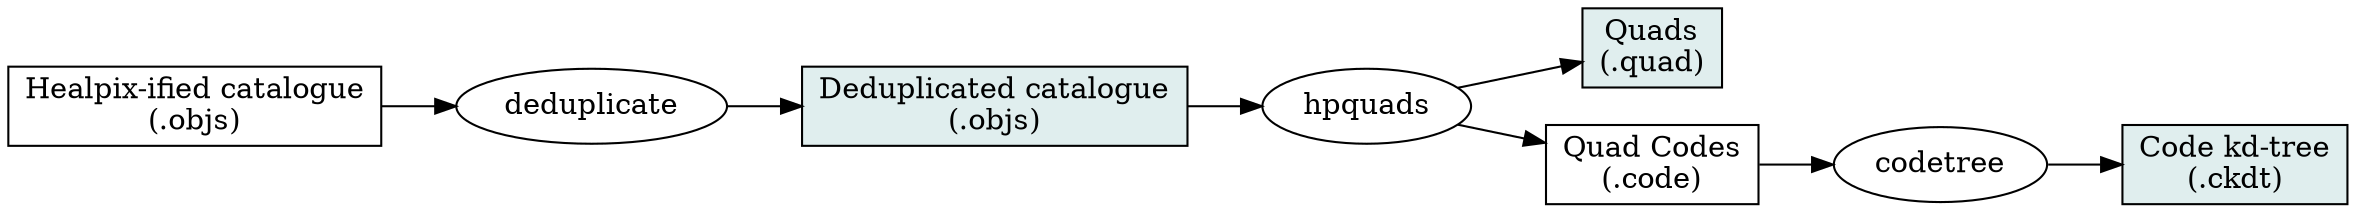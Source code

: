 graph indexpipeline {
	graph [ rankdir = LR ];
	node [ shape=box ];
	edge [ dir=forward ];
	node [ style=filled, fillcolor=azure2 ];
	ddobjs [ label="Deduplicated catalogue\n(.objs)" ];
	ckdt [ label="Code kd-tree\n(.ckdt)" ];
	quad [ label="Quads\n(.quad)" ];
	node [ style="" ];
	objs [ label="Healpix-ified catalogue\n(.objs)" ];
	code [ label="Quad Codes\n(.code)" ];

	node [ shape=ellipse ];
	codetree [ label="codetree" ];

	objs -- deduplicate
	deduplicate -- ddobjs
	ddobjs -- hpquads
	hpquads -- code
	hpquads -- quad
	code -- codetree
	codetree -- ckdt
}

// render with:
//   dot -Tps2 -o pipeline.ps pipeline.dot
// to get bounding box:
//   gs -q -dNOPAUSE -dBATCH -dTextAlphaBits=4 -dGraphicsAlphaBits=4 -sDEVICE=bbox pipeline.ps
// to render as png:
//   gs -q -dNOPAUSE -dBATCH -dTextAlphaBits=4 -dGraphicsAlphaBits=4 -sDEVICE=png16m -sOutputFile=pipeline.png -g850x162 pipeline.ps
// (where 850x162 is determined by the output of the bounding-box stage)

